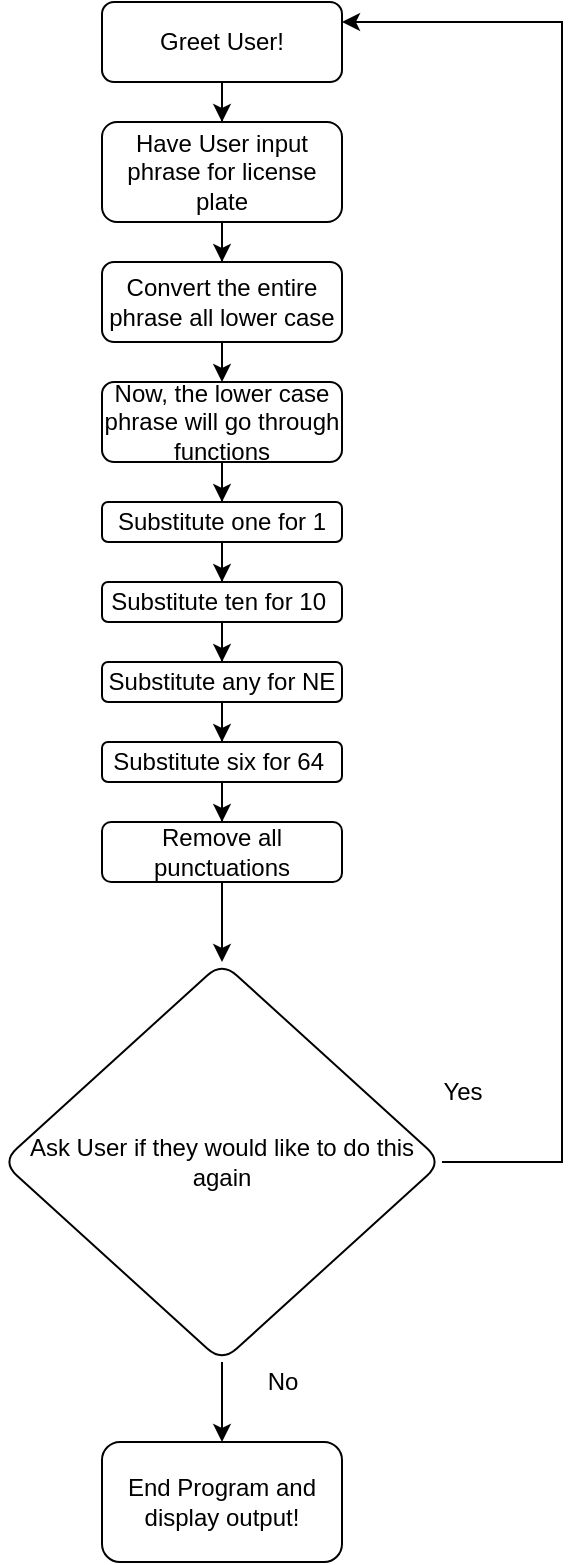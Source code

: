 <mxfile version="21.1.7" type="github">
  <diagram id="C5RBs43oDa-KdzZeNtuy" name="Page-1">
    <mxGraphModel dx="1821" dy="777" grid="1" gridSize="10" guides="1" tooltips="1" connect="1" arrows="1" fold="1" page="1" pageScale="1" pageWidth="827" pageHeight="1169" math="0" shadow="0">
      <root>
        <mxCell id="WIyWlLk6GJQsqaUBKTNV-0" />
        <mxCell id="WIyWlLk6GJQsqaUBKTNV-1" parent="WIyWlLk6GJQsqaUBKTNV-0" />
        <mxCell id="wUMPg6dEyDOCm5ZmR4E2-0" style="edgeStyle=orthogonalEdgeStyle;rounded=0;orthogonalLoop=1;jettySize=auto;html=1;entryX=0.5;entryY=0;entryDx=0;entryDy=0;" edge="1" parent="WIyWlLk6GJQsqaUBKTNV-1" source="WIyWlLk6GJQsqaUBKTNV-3" target="WIyWlLk6GJQsqaUBKTNV-7">
          <mxGeometry relative="1" as="geometry" />
        </mxCell>
        <mxCell id="WIyWlLk6GJQsqaUBKTNV-3" value="Greet User!" style="rounded=1;whiteSpace=wrap;html=1;fontSize=12;glass=0;strokeWidth=1;shadow=0;" parent="WIyWlLk6GJQsqaUBKTNV-1" vertex="1">
          <mxGeometry x="160" y="80" width="120" height="40" as="geometry" />
        </mxCell>
        <mxCell id="wUMPg6dEyDOCm5ZmR4E2-2" style="edgeStyle=orthogonalEdgeStyle;rounded=0;orthogonalLoop=1;jettySize=auto;html=1;entryX=0.5;entryY=0;entryDx=0;entryDy=0;" edge="1" parent="WIyWlLk6GJQsqaUBKTNV-1" source="WIyWlLk6GJQsqaUBKTNV-7" target="WIyWlLk6GJQsqaUBKTNV-12">
          <mxGeometry relative="1" as="geometry" />
        </mxCell>
        <mxCell id="WIyWlLk6GJQsqaUBKTNV-7" value="Have User input phrase for license plate" style="rounded=1;whiteSpace=wrap;html=1;fontSize=12;glass=0;strokeWidth=1;shadow=0;" parent="WIyWlLk6GJQsqaUBKTNV-1" vertex="1">
          <mxGeometry x="160" y="140" width="120" height="50" as="geometry" />
        </mxCell>
        <mxCell id="wUMPg6dEyDOCm5ZmR4E2-12" style="edgeStyle=orthogonalEdgeStyle;rounded=0;orthogonalLoop=1;jettySize=auto;html=1;entryX=0.5;entryY=0;entryDx=0;entryDy=0;" edge="1" parent="WIyWlLk6GJQsqaUBKTNV-1" source="WIyWlLk6GJQsqaUBKTNV-11" target="wUMPg6dEyDOCm5ZmR4E2-3">
          <mxGeometry relative="1" as="geometry" />
        </mxCell>
        <mxCell id="WIyWlLk6GJQsqaUBKTNV-11" value="Now, the lower case phrase will go through functions" style="rounded=1;whiteSpace=wrap;html=1;fontSize=12;glass=0;strokeWidth=1;shadow=0;" parent="WIyWlLk6GJQsqaUBKTNV-1" vertex="1">
          <mxGeometry x="160" y="270" width="120" height="40" as="geometry" />
        </mxCell>
        <mxCell id="wUMPg6dEyDOCm5ZmR4E2-11" style="edgeStyle=orthogonalEdgeStyle;rounded=0;orthogonalLoop=1;jettySize=auto;html=1;exitX=0.5;exitY=1;exitDx=0;exitDy=0;entryX=0.5;entryY=0;entryDx=0;entryDy=0;" edge="1" parent="WIyWlLk6GJQsqaUBKTNV-1" source="WIyWlLk6GJQsqaUBKTNV-12" target="WIyWlLk6GJQsqaUBKTNV-11">
          <mxGeometry relative="1" as="geometry" />
        </mxCell>
        <mxCell id="WIyWlLk6GJQsqaUBKTNV-12" value="Convert the entire phrase all lower case" style="rounded=1;whiteSpace=wrap;html=1;fontSize=12;glass=0;strokeWidth=1;shadow=0;" parent="WIyWlLk6GJQsqaUBKTNV-1" vertex="1">
          <mxGeometry x="160" y="210" width="120" height="40" as="geometry" />
        </mxCell>
        <mxCell id="wUMPg6dEyDOCm5ZmR4E2-13" value="" style="edgeStyle=orthogonalEdgeStyle;rounded=0;orthogonalLoop=1;jettySize=auto;html=1;" edge="1" parent="WIyWlLk6GJQsqaUBKTNV-1" source="wUMPg6dEyDOCm5ZmR4E2-3" target="wUMPg6dEyDOCm5ZmR4E2-9">
          <mxGeometry relative="1" as="geometry" />
        </mxCell>
        <mxCell id="wUMPg6dEyDOCm5ZmR4E2-3" value="Substitute one for 1" style="rounded=1;whiteSpace=wrap;html=1;fontSize=12;glass=0;strokeWidth=1;shadow=0;" vertex="1" parent="WIyWlLk6GJQsqaUBKTNV-1">
          <mxGeometry x="160" y="330" width="120" height="20" as="geometry" />
        </mxCell>
        <mxCell id="wUMPg6dEyDOCm5ZmR4E2-21" value="" style="edgeStyle=orthogonalEdgeStyle;rounded=0;orthogonalLoop=1;jettySize=auto;html=1;" edge="1" parent="WIyWlLk6GJQsqaUBKTNV-1" source="wUMPg6dEyDOCm5ZmR4E2-5" target="wUMPg6dEyDOCm5ZmR4E2-17">
          <mxGeometry relative="1" as="geometry" />
        </mxCell>
        <mxCell id="wUMPg6dEyDOCm5ZmR4E2-5" value="Remove all punctuations" style="rounded=1;whiteSpace=wrap;html=1;fontSize=12;glass=0;strokeWidth=1;shadow=0;" vertex="1" parent="WIyWlLk6GJQsqaUBKTNV-1">
          <mxGeometry x="160" y="490" width="120" height="30" as="geometry" />
        </mxCell>
        <mxCell id="wUMPg6dEyDOCm5ZmR4E2-20" value="" style="edgeStyle=orthogonalEdgeStyle;rounded=0;orthogonalLoop=1;jettySize=auto;html=1;" edge="1" parent="WIyWlLk6GJQsqaUBKTNV-1" source="wUMPg6dEyDOCm5ZmR4E2-6" target="wUMPg6dEyDOCm5ZmR4E2-5">
          <mxGeometry relative="1" as="geometry" />
        </mxCell>
        <mxCell id="wUMPg6dEyDOCm5ZmR4E2-6" value="Substitute six for 64&amp;nbsp;" style="rounded=1;whiteSpace=wrap;html=1;fontSize=12;glass=0;strokeWidth=1;shadow=0;" vertex="1" parent="WIyWlLk6GJQsqaUBKTNV-1">
          <mxGeometry x="160" y="450" width="120" height="20" as="geometry" />
        </mxCell>
        <mxCell id="wUMPg6dEyDOCm5ZmR4E2-15" value="" style="edgeStyle=orthogonalEdgeStyle;rounded=0;orthogonalLoop=1;jettySize=auto;html=1;" edge="1" parent="WIyWlLk6GJQsqaUBKTNV-1" source="wUMPg6dEyDOCm5ZmR4E2-8" target="wUMPg6dEyDOCm5ZmR4E2-6">
          <mxGeometry relative="1" as="geometry" />
        </mxCell>
        <mxCell id="wUMPg6dEyDOCm5ZmR4E2-8" value="Substitute any for NE" style="rounded=1;whiteSpace=wrap;html=1;fontSize=12;glass=0;strokeWidth=1;shadow=0;" vertex="1" parent="WIyWlLk6GJQsqaUBKTNV-1">
          <mxGeometry x="160" y="410" width="120" height="20" as="geometry" />
        </mxCell>
        <mxCell id="wUMPg6dEyDOCm5ZmR4E2-14" value="" style="edgeStyle=orthogonalEdgeStyle;rounded=0;orthogonalLoop=1;jettySize=auto;html=1;" edge="1" parent="WIyWlLk6GJQsqaUBKTNV-1" source="wUMPg6dEyDOCm5ZmR4E2-9" target="wUMPg6dEyDOCm5ZmR4E2-8">
          <mxGeometry relative="1" as="geometry" />
        </mxCell>
        <mxCell id="wUMPg6dEyDOCm5ZmR4E2-9" value="Substitute ten for 10&amp;nbsp;" style="rounded=1;whiteSpace=wrap;html=1;fontSize=12;glass=0;strokeWidth=1;shadow=0;" vertex="1" parent="WIyWlLk6GJQsqaUBKTNV-1">
          <mxGeometry x="160" y="370" width="120" height="20" as="geometry" />
        </mxCell>
        <mxCell id="wUMPg6dEyDOCm5ZmR4E2-23" value="" style="edgeStyle=orthogonalEdgeStyle;rounded=0;orthogonalLoop=1;jettySize=auto;html=1;" edge="1" parent="WIyWlLk6GJQsqaUBKTNV-1" source="wUMPg6dEyDOCm5ZmR4E2-17" target="wUMPg6dEyDOCm5ZmR4E2-22">
          <mxGeometry relative="1" as="geometry" />
        </mxCell>
        <mxCell id="wUMPg6dEyDOCm5ZmR4E2-24" style="edgeStyle=orthogonalEdgeStyle;rounded=0;orthogonalLoop=1;jettySize=auto;html=1;entryX=1;entryY=0.25;entryDx=0;entryDy=0;" edge="1" parent="WIyWlLk6GJQsqaUBKTNV-1" source="wUMPg6dEyDOCm5ZmR4E2-17" target="WIyWlLk6GJQsqaUBKTNV-3">
          <mxGeometry relative="1" as="geometry">
            <mxPoint x="550" y="110" as="targetPoint" />
            <Array as="points">
              <mxPoint x="390" y="660" />
              <mxPoint x="390" y="90" />
            </Array>
          </mxGeometry>
        </mxCell>
        <mxCell id="wUMPg6dEyDOCm5ZmR4E2-17" value="Ask User if they would like to do this again" style="rhombus;whiteSpace=wrap;html=1;rounded=1;glass=0;strokeWidth=1;shadow=0;" vertex="1" parent="WIyWlLk6GJQsqaUBKTNV-1">
          <mxGeometry x="110" y="560" width="220" height="200" as="geometry" />
        </mxCell>
        <mxCell id="wUMPg6dEyDOCm5ZmR4E2-22" value="End Program and display output!" style="whiteSpace=wrap;html=1;rounded=1;glass=0;strokeWidth=1;shadow=0;" vertex="1" parent="WIyWlLk6GJQsqaUBKTNV-1">
          <mxGeometry x="160" y="800" width="120" height="60" as="geometry" />
        </mxCell>
        <mxCell id="wUMPg6dEyDOCm5ZmR4E2-25" value="Yes" style="text;html=1;align=center;verticalAlign=middle;resizable=0;points=[];autosize=1;strokeColor=none;fillColor=none;" vertex="1" parent="WIyWlLk6GJQsqaUBKTNV-1">
          <mxGeometry x="320" y="610" width="40" height="30" as="geometry" />
        </mxCell>
        <mxCell id="wUMPg6dEyDOCm5ZmR4E2-26" value="No" style="text;html=1;align=center;verticalAlign=middle;resizable=0;points=[];autosize=1;strokeColor=none;fillColor=none;" vertex="1" parent="WIyWlLk6GJQsqaUBKTNV-1">
          <mxGeometry x="230" y="755" width="40" height="30" as="geometry" />
        </mxCell>
      </root>
    </mxGraphModel>
  </diagram>
</mxfile>
